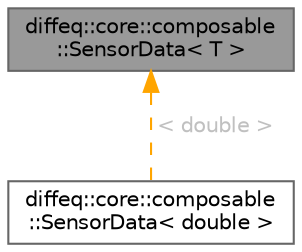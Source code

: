 digraph "diffeq::core::composable::SensorData&lt; T &gt;"
{
 // LATEX_PDF_SIZE
  bgcolor="transparent";
  edge [fontname=Helvetica,fontsize=10,labelfontname=Helvetica,labelfontsize=10];
  node [fontname=Helvetica,fontsize=10,shape=box,height=0.2,width=0.4];
  Node1 [id="Node000001",label="diffeq::core::composable\l::SensorData\< T \>",height=0.2,width=0.4,color="gray40", fillcolor="grey60", style="filled", fontcolor="black",tooltip="Sensor data structure."];
  Node1 -> Node2 [id="edge1_Node000001_Node000002",dir="back",color="orange",style="dashed",tooltip=" ",label=<<TABLE CELLBORDER="0" BORDER="0"><TR><TD VALIGN="top" ALIGN="LEFT" CELLPADDING="1" CELLSPACING="0">&lt; double &gt;</TD></TR>
</TABLE>> ,fontcolor="grey" ];
  Node2 [id="Node000002",label="diffeq::core::composable\l::SensorData\< double \>",height=0.2,width=0.4,color="gray40", fillcolor="white", style="filled",URL="$structdiffeq_1_1core_1_1composable_1_1_sensor_data.html",tooltip=" "];
}
